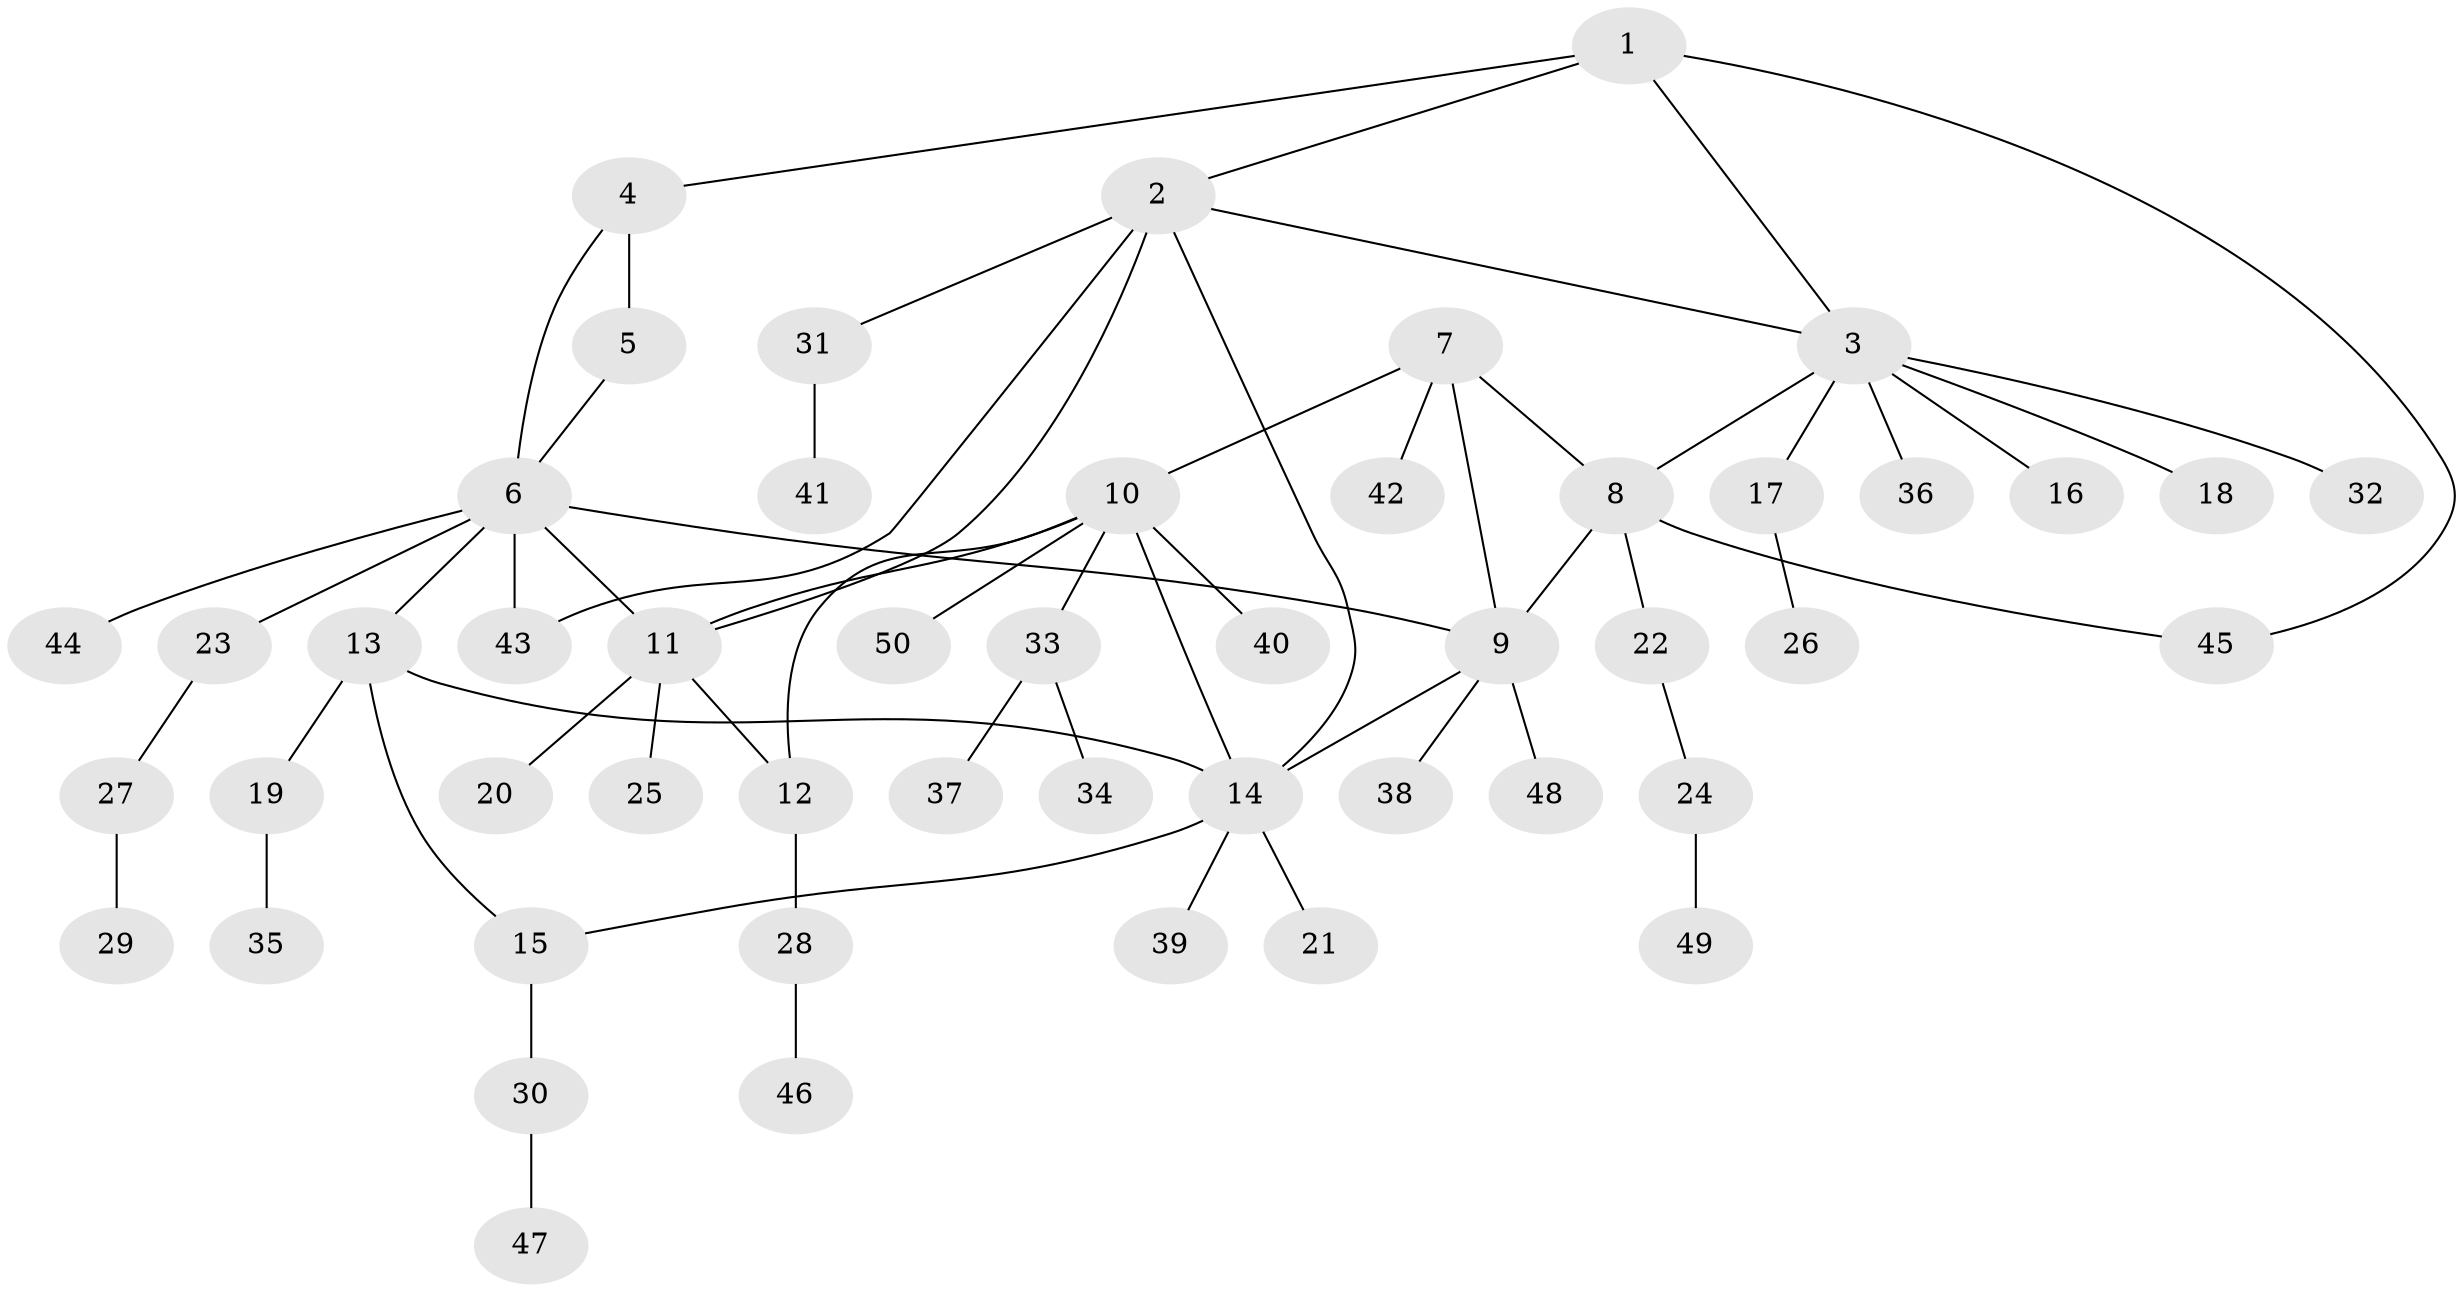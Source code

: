 // original degree distribution, {4: 0.028985507246376812, 7: 0.043478260869565216, 9: 0.028985507246376812, 3: 0.10144927536231885, 5: 0.028985507246376812, 6: 0.014492753623188406, 8: 0.028985507246376812, 1: 0.5507246376811594, 2: 0.17391304347826086}
// Generated by graph-tools (version 1.1) at 2025/52/03/04/25 22:52:24]
// undirected, 50 vertices, 62 edges
graph export_dot {
  node [color=gray90,style=filled];
  1;
  2;
  3;
  4;
  5;
  6;
  7;
  8;
  9;
  10;
  11;
  12;
  13;
  14;
  15;
  16;
  17;
  18;
  19;
  20;
  21;
  22;
  23;
  24;
  25;
  26;
  27;
  28;
  29;
  30;
  31;
  32;
  33;
  34;
  35;
  36;
  37;
  38;
  39;
  40;
  41;
  42;
  43;
  44;
  45;
  46;
  47;
  48;
  49;
  50;
  1 -- 2 [weight=1.0];
  1 -- 3 [weight=1.0];
  1 -- 4 [weight=1.0];
  1 -- 45 [weight=1.0];
  2 -- 3 [weight=1.0];
  2 -- 11 [weight=1.0];
  2 -- 14 [weight=1.0];
  2 -- 31 [weight=1.0];
  2 -- 43 [weight=1.0];
  3 -- 8 [weight=1.0];
  3 -- 16 [weight=1.0];
  3 -- 17 [weight=1.0];
  3 -- 18 [weight=1.0];
  3 -- 32 [weight=1.0];
  3 -- 36 [weight=1.0];
  4 -- 5 [weight=1.0];
  4 -- 6 [weight=1.0];
  5 -- 6 [weight=1.0];
  6 -- 9 [weight=1.0];
  6 -- 11 [weight=1.0];
  6 -- 13 [weight=1.0];
  6 -- 23 [weight=1.0];
  6 -- 43 [weight=1.0];
  6 -- 44 [weight=1.0];
  7 -- 8 [weight=1.0];
  7 -- 9 [weight=1.0];
  7 -- 10 [weight=1.0];
  7 -- 42 [weight=1.0];
  8 -- 9 [weight=1.0];
  8 -- 22 [weight=1.0];
  8 -- 45 [weight=1.0];
  9 -- 14 [weight=1.0];
  9 -- 38 [weight=1.0];
  9 -- 48 [weight=1.0];
  10 -- 11 [weight=1.0];
  10 -- 12 [weight=1.0];
  10 -- 14 [weight=1.0];
  10 -- 33 [weight=1.0];
  10 -- 40 [weight=1.0];
  10 -- 50 [weight=1.0];
  11 -- 12 [weight=1.0];
  11 -- 20 [weight=1.0];
  11 -- 25 [weight=1.0];
  12 -- 28 [weight=1.0];
  13 -- 14 [weight=1.0];
  13 -- 15 [weight=1.0];
  13 -- 19 [weight=1.0];
  14 -- 15 [weight=1.0];
  14 -- 21 [weight=1.0];
  14 -- 39 [weight=1.0];
  15 -- 30 [weight=1.0];
  17 -- 26 [weight=1.0];
  19 -- 35 [weight=1.0];
  22 -- 24 [weight=1.0];
  23 -- 27 [weight=1.0];
  24 -- 49 [weight=1.0];
  27 -- 29 [weight=1.0];
  28 -- 46 [weight=1.0];
  30 -- 47 [weight=1.0];
  31 -- 41 [weight=1.0];
  33 -- 34 [weight=1.0];
  33 -- 37 [weight=1.0];
}

